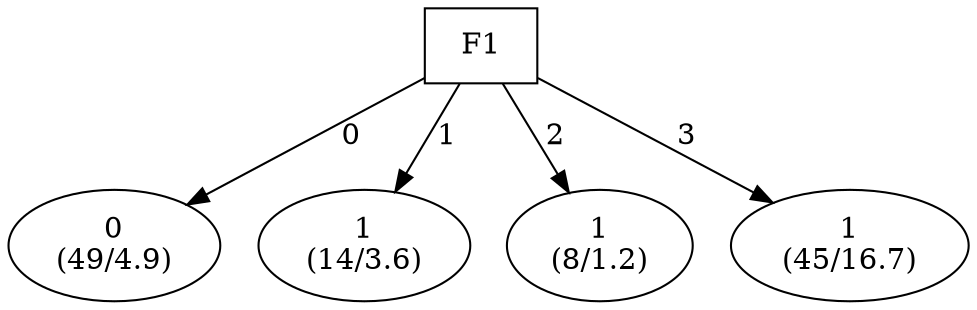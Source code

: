 digraph YaDT {
n0 [ shape=box, label="F1\n"]
n0 -> n1 [label="0"]
n1 [ shape=ellipse, label="0\n(49/4.9)"]
n0 -> n2 [label="1"]
n2 [ shape=ellipse, label="1\n(14/3.6)"]
n0 -> n3 [label="2"]
n3 [ shape=ellipse, label="1\n(8/1.2)"]
n0 -> n4 [label="3"]
n4 [ shape=ellipse, label="1\n(45/16.7)"]
}
